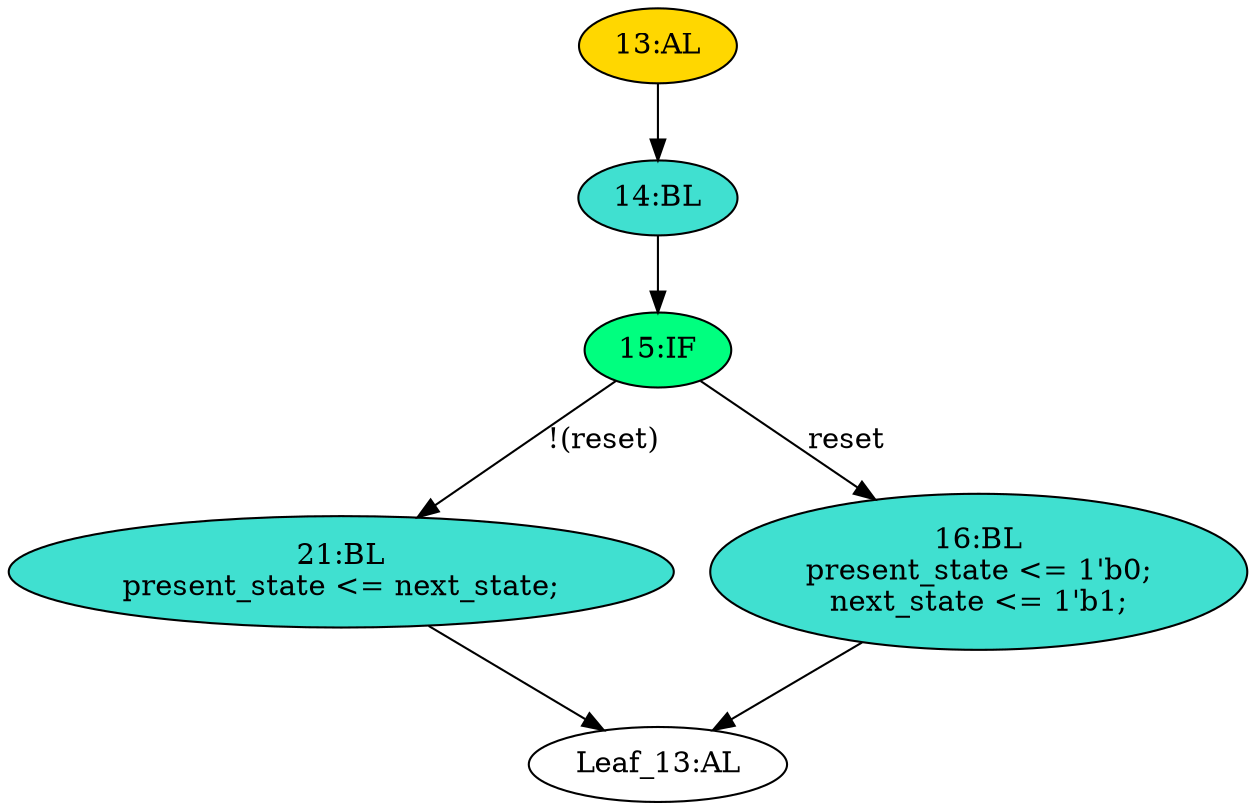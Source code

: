 strict digraph "" {
	node [label="\N"];
	"21:BL"	[ast="<pyverilog.vparser.ast.Block object at 0x7f8cb99cea90>",
		fillcolor=turquoise,
		label="21:BL
present_state <= next_state;",
		statements="[<pyverilog.vparser.ast.NonblockingSubstitution object at 0x7f8cb99cead0>]",
		style=filled,
		typ=Block];
	"Leaf_13:AL"	[def_var="['present_state', 'next_state']",
		label="Leaf_13:AL"];
	"21:BL" -> "Leaf_13:AL"	[cond="[]",
		lineno=None];
	"13:AL"	[ast="<pyverilog.vparser.ast.Always object at 0x7f8cb99ee050>",
		clk_sens=True,
		fillcolor=gold,
		label="13:AL",
		sens="['clk']",
		statements="[]",
		style=filled,
		typ=Always,
		use_var="['reset', 'next_state']"];
	"14:BL"	[ast="<pyverilog.vparser.ast.Block object at 0x7f8cb99ce910>",
		fillcolor=turquoise,
		label="14:BL",
		statements="[]",
		style=filled,
		typ=Block];
	"13:AL" -> "14:BL"	[cond="[]",
		lineno=None];
	"15:IF"	[ast="<pyverilog.vparser.ast.IfStatement object at 0x7f8cb99cea10>",
		fillcolor=springgreen,
		label="15:IF",
		statements="[]",
		style=filled,
		typ=IfStatement];
	"15:IF" -> "21:BL"	[cond="['reset']",
		label="!(reset)",
		lineno=15];
	"16:BL"	[ast="<pyverilog.vparser.ast.Block object at 0x7f8cb99cecd0>",
		fillcolor=turquoise,
		label="16:BL
present_state <= 1'b0;
next_state <= 1'b1;",
		statements="[<pyverilog.vparser.ast.NonblockingSubstitution object at 0x7f8cb99ced10>, <pyverilog.vparser.ast.NonblockingSubstitution object \
at 0x7f8cb99cee90>]",
		style=filled,
		typ=Block];
	"15:IF" -> "16:BL"	[cond="['reset']",
		label=reset,
		lineno=15];
	"14:BL" -> "15:IF"	[cond="[]",
		lineno=None];
	"16:BL" -> "Leaf_13:AL"	[cond="[]",
		lineno=None];
}
